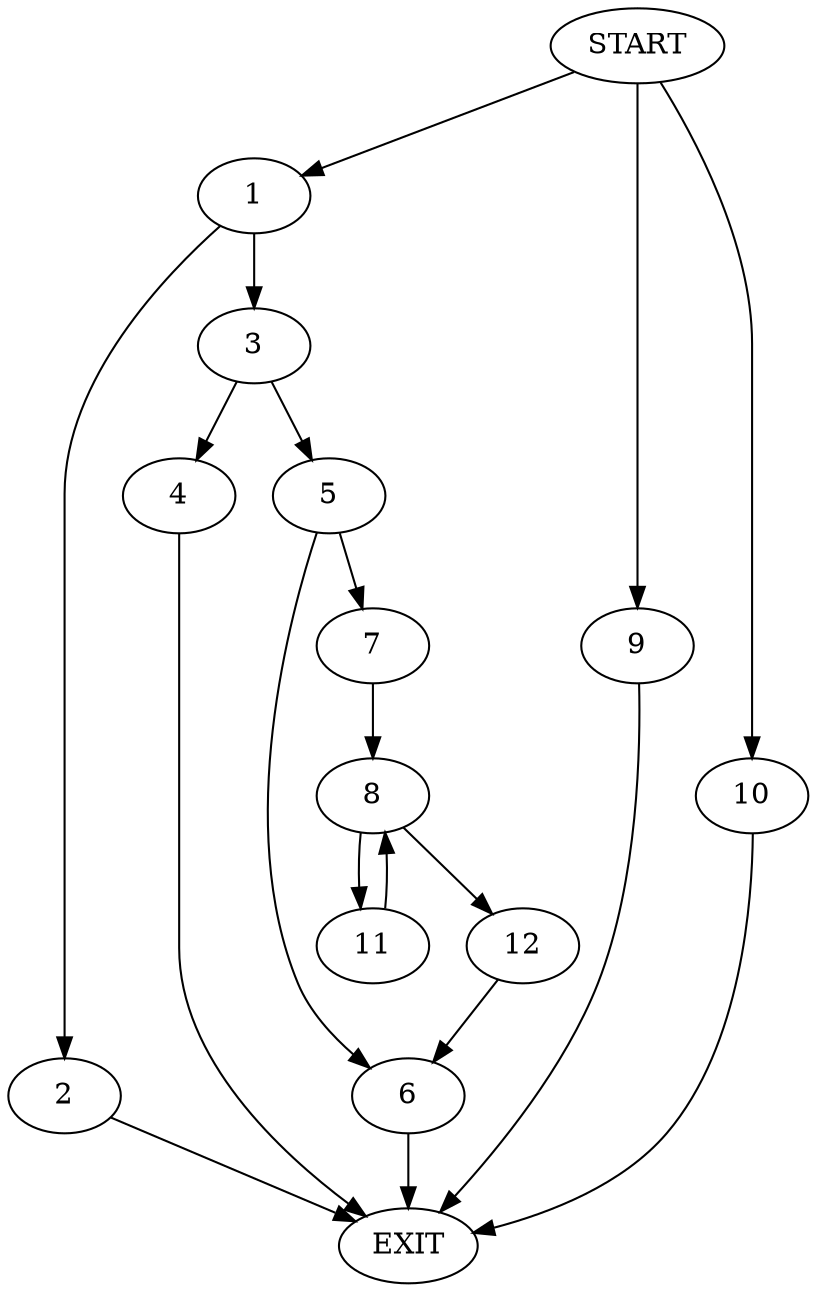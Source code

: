 digraph {
0 [label="START"]
13 [label="EXIT"]
0 -> 1
1 -> 2
1 -> 3
3 -> 4
3 -> 5
2 -> 13
4 -> 13
5 -> 6
5 -> 7
6 -> 13
7 -> 8
0 -> 9
9 -> 13
0 -> 10
10 -> 13
8 -> 11
8 -> 12
11 -> 8
12 -> 6
}
